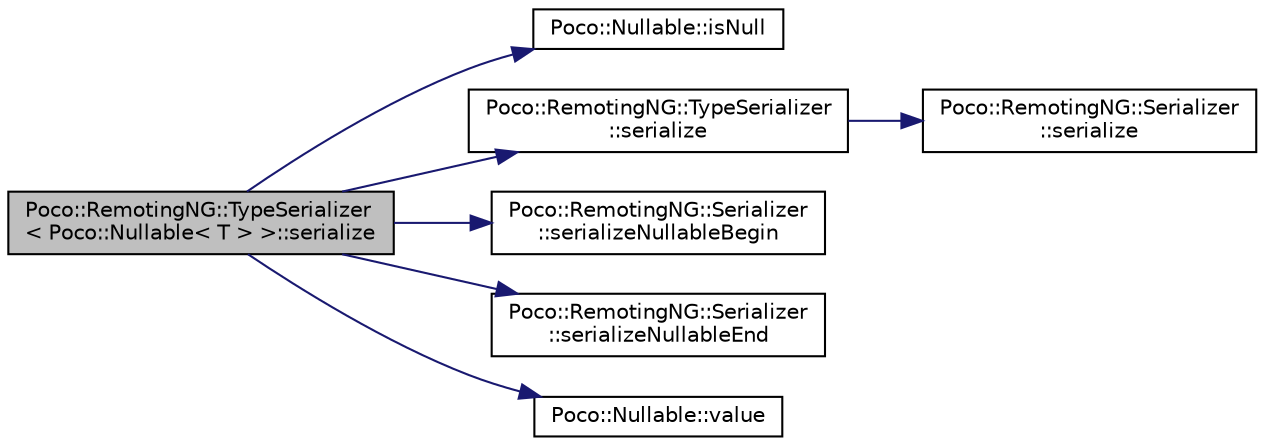 digraph "Poco::RemotingNG::TypeSerializer&lt; Poco::Nullable&lt; T &gt; &gt;::serialize"
{
 // LATEX_PDF_SIZE
  edge [fontname="Helvetica",fontsize="10",labelfontname="Helvetica",labelfontsize="10"];
  node [fontname="Helvetica",fontsize="10",shape=record];
  rankdir="LR";
  Node1 [label="Poco::RemotingNG::TypeSerializer\l\< Poco::Nullable\< T \> \>::serialize",height=0.2,width=0.4,color="black", fillcolor="grey75", style="filled", fontcolor="black",tooltip=" "];
  Node1 -> Node2 [color="midnightblue",fontsize="10",style="solid",fontname="Helvetica"];
  Node2 [label="Poco::Nullable::isNull",height=0.2,width=0.4,color="black", fillcolor="white", style="filled",URL="$classPoco_1_1Nullable.html#a2164d24e6d7d57a782d2bc641a4bdbdd",tooltip="Returns true if the Nullable is empty."];
  Node1 -> Node3 [color="midnightblue",fontsize="10",style="solid",fontname="Helvetica"];
  Node3 [label="Poco::RemotingNG::TypeSerializer\l::serialize",height=0.2,width=0.4,color="black", fillcolor="white", style="filled",URL="$classPoco_1_1RemotingNG_1_1TypeSerializer.html#a68e1b45755caaac6758c781ad891a0ee",tooltip=" "];
  Node3 -> Node4 [color="midnightblue",fontsize="10",style="solid",fontname="Helvetica"];
  Node4 [label="Poco::RemotingNG::Serializer\l::serialize",height=0.2,width=0.4,color="black", fillcolor="white", style="filled",URL="$classPoco_1_1RemotingNG_1_1Serializer.html#a69ef69eed719ee3b046daeba106e41e4",tooltip=" "];
  Node1 -> Node5 [color="midnightblue",fontsize="10",style="solid",fontname="Helvetica"];
  Node5 [label="Poco::RemotingNG::Serializer\l::serializeNullableBegin",height=0.2,width=0.4,color="black", fillcolor="white", style="filled",URL="$classPoco_1_1RemotingNG_1_1Serializer.html#a3a5fe164b9ad7d578a35d5d2ae70b2a9",tooltip="End serialization of a vector."];
  Node1 -> Node6 [color="midnightblue",fontsize="10",style="solid",fontname="Helvetica"];
  Node6 [label="Poco::RemotingNG::Serializer\l::serializeNullableEnd",height=0.2,width=0.4,color="black", fillcolor="white", style="filled",URL="$classPoco_1_1RemotingNG_1_1Serializer.html#aa9b6ce8292f90fde4a5073f33aab9e84",tooltip=" "];
  Node1 -> Node7 [color="midnightblue",fontsize="10",style="solid",fontname="Helvetica"];
  Node7 [label="Poco::Nullable::value",height=0.2,width=0.4,color="black", fillcolor="white", style="filled",URL="$classPoco_1_1Nullable.html#a22045b5bf3691fedab7706dcf0244e61",tooltip=" "];
}
